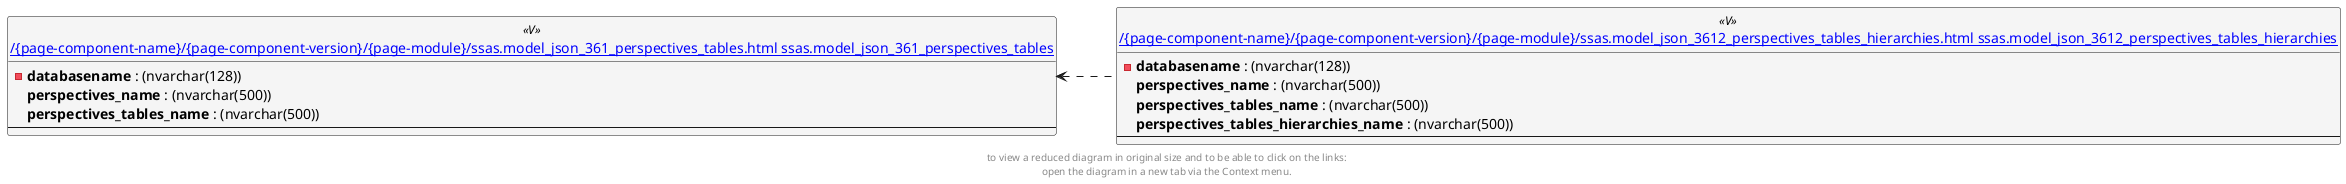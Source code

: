 @startuml
left to right direction
'top to bottom direction
hide circle
'avoide "." issues:
set namespaceSeparator none


skinparam class {
  BackgroundColor White
  BackgroundColor<<FN>> Yellow
  BackgroundColor<<FS>> Yellow
  BackgroundColor<<FT>> LightGray
  BackgroundColor<<IF>> Yellow
  BackgroundColor<<IS>> Yellow
  BackgroundColor<<P>> Aqua
  BackgroundColor<<PC>> Aqua
  BackgroundColor<<SN>> Yellow
  BackgroundColor<<SO>> SlateBlue
  BackgroundColor<<TF>> LightGray
  BackgroundColor<<TR>> Tomato
  BackgroundColor<<U>> White
  BackgroundColor<<V>> WhiteSmoke
  BackgroundColor<<X>> Aqua
}


entity "[[{site-url}/{page-component-name}/{page-component-version}/{page-module}/ssas.model_json_361_perspectives_tables.html ssas.model_json_361_perspectives_tables]]" as ssas.model_json_361_perspectives_tables << V >> {
  - **databasename** : (nvarchar(128))
  **perspectives_name** : (nvarchar(500))
  **perspectives_tables_name** : (nvarchar(500))
  --
}

entity "[[{site-url}/{page-component-name}/{page-component-version}/{page-module}/ssas.model_json_3612_perspectives_tables_hierarchies.html ssas.model_json_3612_perspectives_tables_hierarchies]]" as ssas.model_json_3612_perspectives_tables_hierarchies << V >> {
  - **databasename** : (nvarchar(128))
  **perspectives_name** : (nvarchar(500))
  **perspectives_tables_name** : (nvarchar(500))
  **perspectives_tables_hierarchies_name** : (nvarchar(500))
  --
}

ssas.model_json_361_perspectives_tables <.. ssas.model_json_3612_perspectives_tables_hierarchies
footer
to view a reduced diagram in original size and to be able to click on the links:
open the diagram in a new tab via the Context menu.
end footer

@enduml

